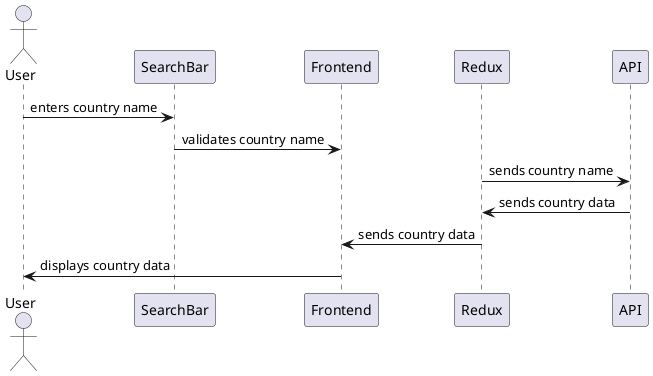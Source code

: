 @startuml name
actor User

User -> SearchBar : enters country name
SearchBar -> Frontend : validates country name
Redux -> API : sends country name
API -> Redux : sends country data
Redux -> Frontend : sends country data
Frontend -> User : displays country data

@enduml